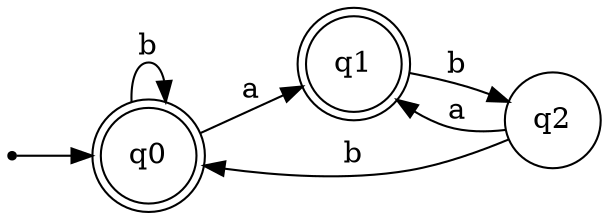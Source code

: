 digraph finite_state_machine {
    rankdir=LR;
    size="8,5"

    node [shape = point]; p
    node [shape = doublecircle]; q0
    node [shape = doublecircle]; q1;
    node [shape = circle]; q2;

    p  -> q0;
    q0 -> q0 [ label = "b" ];
    q0 -> q1 [ label = "a" ];
    q1 -> q2 [ label = "b" ];
    q2 -> q1 [ label = "a" ];
    q2 -> q0 [ label = "b" ];
}
